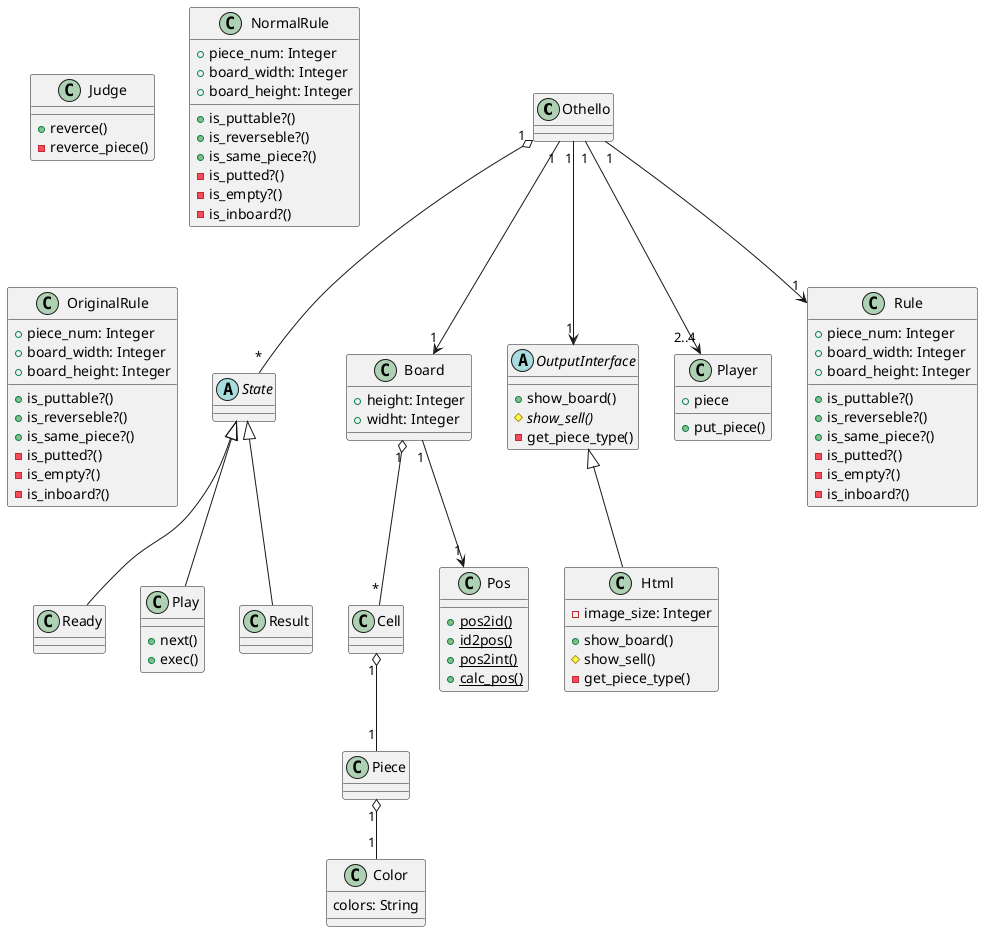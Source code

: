 @startuml{othello.png}

class Othello {
}

abstract State {
}

class Board {
  +height: Integer
  +widht: Integer
}

class Cell {
}

class Piece {
}

class Piece {
}

class Color {
  colors: String
}

class Pos {
  +{static} pos2id()
  +{static} id2pos()
  +{static} pos2int()
  +{static} calc_pos()
}

class Ready {
}

class Play {
  +next()
  +exec()
}

class Result {
}

abstract OutputInterface {
  +show_board()
  #{abstract} show_sell()
  -get_piece_type()
}

class Html {
  -image_size: Integer

  +show_board()
  #show_sell()
  -get_piece_type()
}

class Player {
  +piece
  +put_piece()
}

class Judge {
  +reverce()
  -reverce_piece()
}

' Rule {{{
class Rule {
  +piece_num: Integer
  +board_width: Integer
  +board_height: Integer

  +is_puttable?()
  +is_reverseble?()
  +is_same_piece?()
  -is_putted?()
  -is_empty?()
  -is_inboard?()
}

class NormalRule {
  +piece_num: Integer
  +board_width: Integer
  +board_height: Integer

  +is_puttable?()
  +is_reverseble?()
  +is_same_piece?()
  -is_putted?()
  -is_empty?()
  -is_inboard?()
}

class OriginalRule {
  +piece_num: Integer
  +board_width: Integer
  +board_height: Integer

  +is_puttable?()
  +is_reverseble?()
  +is_same_piece?()
  -is_putted?()
  -is_empty?()
  -is_inboard?()
}
' }}}

' 関連 {{{
Othello "1" o-- "*" State
Othello "1" --> "1" OutputInterface
Othello "1" --> "1" Board
Othello "1" --> "2..4" Player
Othello "1" --> "1" Rule

State <|-- Ready
State <|-- Play
State <|-- Result

Board "1" --> "1" Pos
Board "1" o-- "*" Cell

Cell  "1" o-- "1" Piece
Piece "1" o-- "1" Color

OutputInterface <|-- Html
' }}}

@enduml
